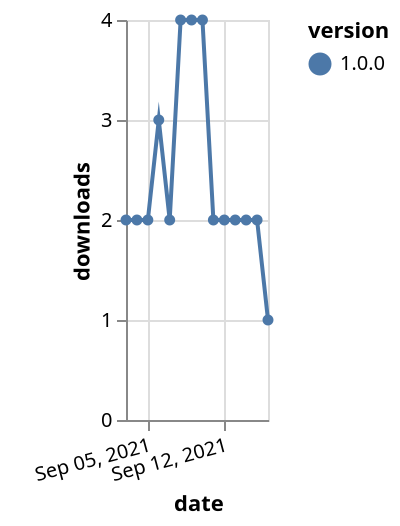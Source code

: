 {"$schema": "https://vega.github.io/schema/vega-lite/v5.json", "description": "A simple bar chart with embedded data.", "data": {"values": [{"date": "2021-09-03", "total": 395, "delta": 2, "version": "1.0.0"}, {"date": "2021-09-04", "total": 397, "delta": 2, "version": "1.0.0"}, {"date": "2021-09-05", "total": 399, "delta": 2, "version": "1.0.0"}, {"date": "2021-09-06", "total": 402, "delta": 3, "version": "1.0.0"}, {"date": "2021-09-07", "total": 404, "delta": 2, "version": "1.0.0"}, {"date": "2021-09-08", "total": 408, "delta": 4, "version": "1.0.0"}, {"date": "2021-09-09", "total": 412, "delta": 4, "version": "1.0.0"}, {"date": "2021-09-10", "total": 416, "delta": 4, "version": "1.0.0"}, {"date": "2021-09-11", "total": 418, "delta": 2, "version": "1.0.0"}, {"date": "2021-09-12", "total": 420, "delta": 2, "version": "1.0.0"}, {"date": "2021-09-13", "total": 422, "delta": 2, "version": "1.0.0"}, {"date": "2021-09-14", "total": 424, "delta": 2, "version": "1.0.0"}, {"date": "2021-09-15", "total": 426, "delta": 2, "version": "1.0.0"}, {"date": "2021-09-16", "total": 427, "delta": 1, "version": "1.0.0"}]}, "width": "container", "mark": {"type": "line", "point": {"filled": true}}, "encoding": {"x": {"field": "date", "type": "temporal", "timeUnit": "yearmonthdate", "title": "date", "axis": {"labelAngle": -15}}, "y": {"field": "delta", "type": "quantitative", "title": "downloads"}, "color": {"field": "version", "type": "nominal"}, "tooltip": {"field": "delta"}}}